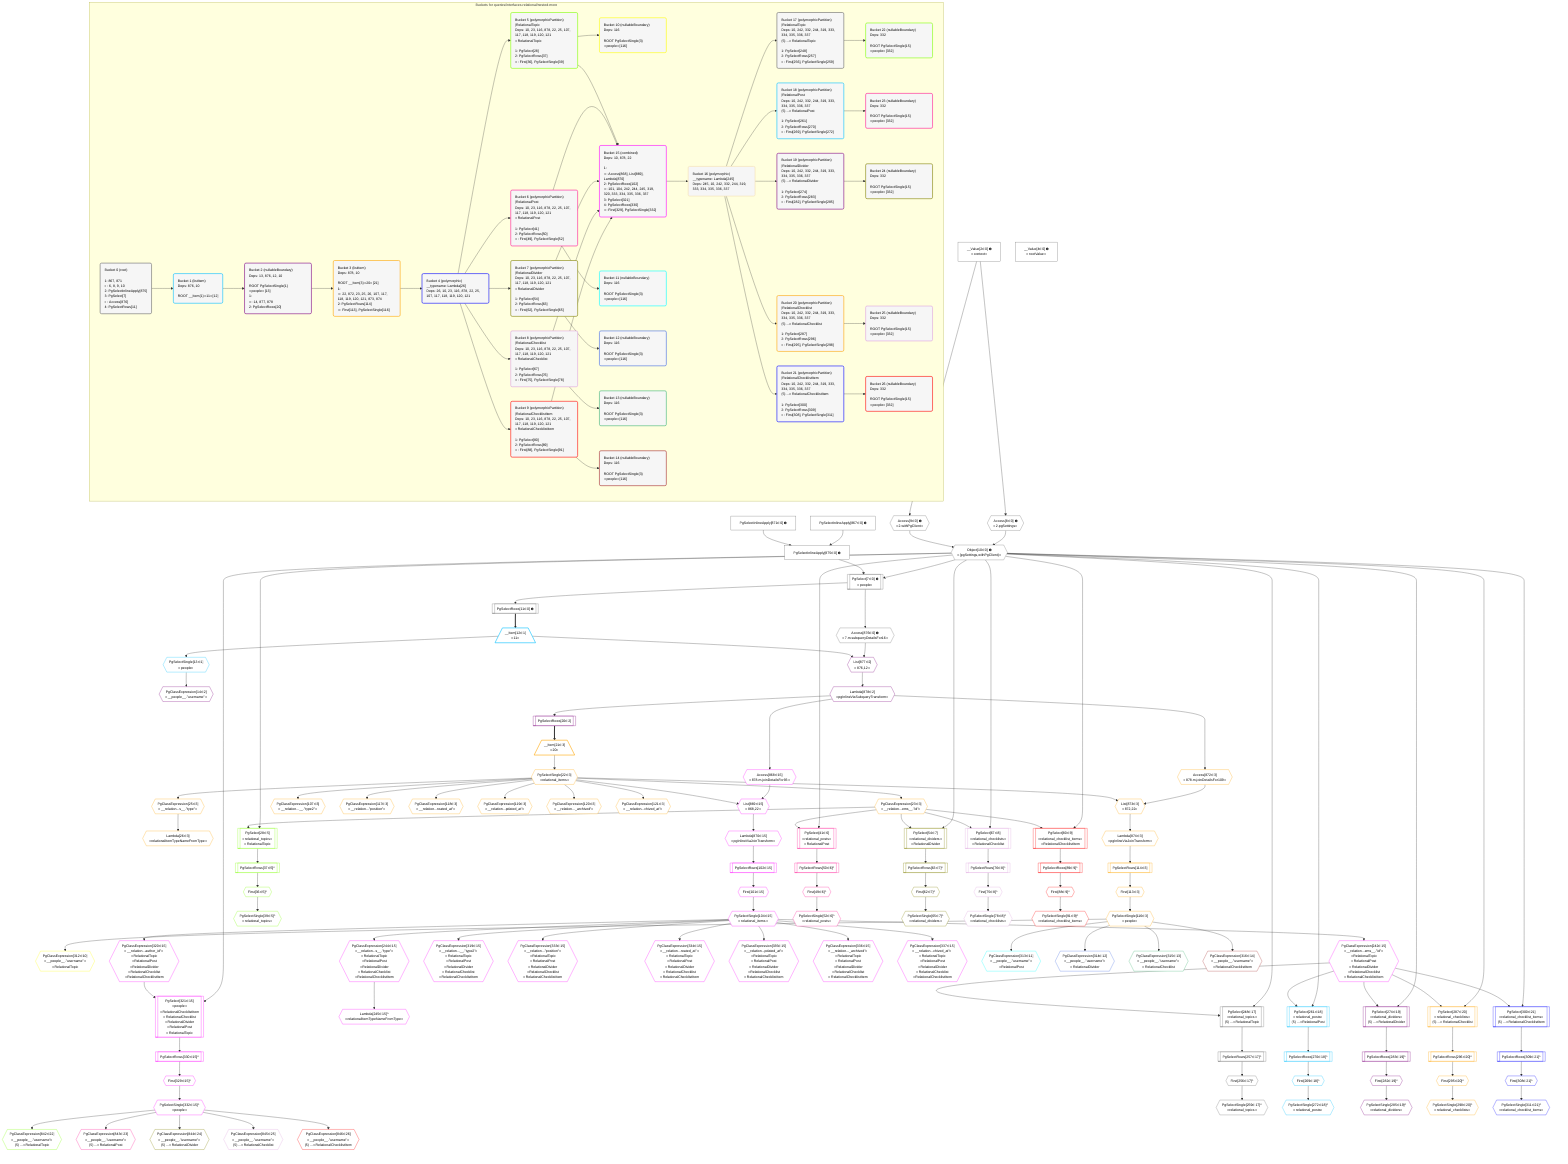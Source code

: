 %%{init: {'themeVariables': { 'fontSize': '12px'}}}%%
graph TD
    classDef path fill:#eee,stroke:#000,color:#000
    classDef plan fill:#fff,stroke-width:1px,color:#000
    classDef itemplan fill:#fff,stroke-width:2px,color:#000
    classDef unbatchedplan fill:#dff,stroke-width:1px,color:#000
    classDef sideeffectplan fill:#fcc,stroke-width:2px,color:#000
    classDef bucket fill:#f6f6f6,color:#000,stroke-width:2px,text-align:left

    subgraph "Buckets for queries/interfaces-relational/nested-more"
    Bucket0("Bucket 0 (root)<br /><br />1: 867, 871<br />ᐳ: 6, 8, 9, 10<br />2: PgSelectInlineApply[875]<br />3: PgSelect[7]<br />ᐳ: Access[876]<br />4: PgSelectRows[11]"):::bucket
    Bucket1("Bucket 1 (listItem)<br />Deps: 876, 10<br /><br />ROOT __Item{1}ᐸ11ᐳ[12]"):::bucket
    Bucket2("Bucket 2 (nullableBoundary)<br />Deps: 13, 876, 12, 10<br /><br />ROOT PgSelectSingle{1}ᐸpeopleᐳ[13]<br />1: <br />ᐳ: 14, 877, 878<br />2: PgSelectRows[20]"):::bucket
    Bucket3("Bucket 3 (listItem)<br />Deps: 878, 10<br /><br />ROOT __Item{3}ᐸ20ᐳ[21]<br />1: <br />ᐳ: 22, 872, 23, 25, 26, 107, 117, 118, 119, 120, 121, 873, 874<br />2: PgSelectRows[114]<br />ᐳ: First[113], PgSelectSingle[116]"):::bucket
    Bucket4("Bucket 4 (polymorphic)<br />__typename: Lambda[26]<br />Deps: 26, 10, 23, 116, 878, 22, 25, 107, 117, 118, 119, 120, 121"):::bucket
    Bucket5("Bucket 5 (polymorphicPartition)<br />|RelationalTopic<br />Deps: 10, 23, 116, 878, 22, 25, 107, 117, 118, 119, 120, 121<br />ᐳRelationalTopic<br /><br />1: PgSelect[28]<br />2: PgSelectRows[37]<br />ᐳ: First[36], PgSelectSingle[39]"):::bucket
    Bucket6("Bucket 6 (polymorphicPartition)<br />|RelationalPost<br />Deps: 10, 23, 116, 878, 22, 25, 107, 117, 118, 119, 120, 121<br />ᐳRelationalPost<br /><br />1: PgSelect[41]<br />2: PgSelectRows[50]<br />ᐳ: First[49], PgSelectSingle[52]"):::bucket
    Bucket7("Bucket 7 (polymorphicPartition)<br />|RelationalDivider<br />Deps: 10, 23, 116, 878, 22, 25, 107, 117, 118, 119, 120, 121<br />ᐳRelationalDivider<br /><br />1: PgSelect[54]<br />2: PgSelectRows[63]<br />ᐳ: First[62], PgSelectSingle[65]"):::bucket
    Bucket8("Bucket 8 (polymorphicPartition)<br />|RelationalChecklist<br />Deps: 10, 23, 116, 878, 22, 25, 107, 117, 118, 119, 120, 121<br />ᐳRelationalChecklist<br /><br />1: PgSelect[67]<br />2: PgSelectRows[76]<br />ᐳ: First[75], PgSelectSingle[78]"):::bucket
    Bucket9("Bucket 9 (polymorphicPartition)<br />|RelationalChecklistItem<br />Deps: 10, 23, 116, 878, 22, 25, 107, 117, 118, 119, 120, 121<br />ᐳRelationalChecklistItem<br /><br />1: PgSelect[80]<br />2: PgSelectRows[89]<br />ᐳ: First[88], PgSelectSingle[91]"):::bucket
    Bucket10("Bucket 10 (nullableBoundary)<br />Deps: 116<br /><br />ROOT PgSelectSingle{3}ᐸpeopleᐳ[116]"):::bucket
    Bucket11("Bucket 11 (nullableBoundary)<br />Deps: 116<br /><br />ROOT PgSelectSingle{3}ᐸpeopleᐳ[116]"):::bucket
    Bucket12("Bucket 12 (nullableBoundary)<br />Deps: 116<br /><br />ROOT PgSelectSingle{3}ᐸpeopleᐳ[116]"):::bucket
    Bucket13("Bucket 13 (nullableBoundary)<br />Deps: 116<br /><br />ROOT PgSelectSingle{3}ᐸpeopleᐳ[116]"):::bucket
    Bucket14("Bucket 14 (nullableBoundary)<br />Deps: 116<br /><br />ROOT PgSelectSingle{3}ᐸpeopleᐳ[116]"):::bucket
    Bucket15("Bucket 15 (combined)<br />Deps: 10, 878, 22<br /><br />1: <br />ᐳ: Access[868], List[869], Lambda[870]<br />2: PgSelectRows[102]<br />ᐳ: 101, 104, 242, 244, 245, 319, 320, 333, 334, 335, 336, 337<br />3: PgSelect[321]<br />4: PgSelectRows[330]<br />ᐳ: First[329], PgSelectSingle[332]"):::bucket
    Bucket16("Bucket 16 (polymorphic)<br />__typename: Lambda[245]<br />Deps: 245, 10, 242, 332, 244, 319, 333, 334, 335, 336, 337"):::bucket
    Bucket17("Bucket 17 (polymorphicPartition)<br />|RelationalTopic<br />Deps: 10, 242, 332, 244, 319, 333, 334, 335, 336, 337<br />(5) ...ᐳRelationalTopic<br /><br />1: PgSelect[248]<br />2: PgSelectRows[257]<br />ᐳ: First[256], PgSelectSingle[259]"):::bucket
    Bucket18("Bucket 18 (polymorphicPartition)<br />|RelationalPost<br />Deps: 10, 242, 332, 244, 319, 333, 334, 335, 336, 337<br />(5) ...ᐳRelationalPost<br /><br />1: PgSelect[261]<br />2: PgSelectRows[270]<br />ᐳ: First[269], PgSelectSingle[272]"):::bucket
    Bucket19("Bucket 19 (polymorphicPartition)<br />|RelationalDivider<br />Deps: 10, 242, 332, 244, 319, 333, 334, 335, 336, 337<br />(5) ...ᐳRelationalDivider<br /><br />1: PgSelect[274]<br />2: PgSelectRows[283]<br />ᐳ: First[282], PgSelectSingle[285]"):::bucket
    Bucket20("Bucket 20 (polymorphicPartition)<br />|RelationalChecklist<br />Deps: 10, 242, 332, 244, 319, 333, 334, 335, 336, 337<br />(5) ...ᐳRelationalChecklist<br /><br />1: PgSelect[287]<br />2: PgSelectRows[296]<br />ᐳ: First[295], PgSelectSingle[298]"):::bucket
    Bucket21("Bucket 21 (polymorphicPartition)<br />|RelationalChecklistItem<br />Deps: 10, 242, 332, 244, 319, 333, 334, 335, 336, 337<br />(5) ...ᐳRelationalChecklistItem<br /><br />1: PgSelect[300]<br />2: PgSelectRows[309]<br />ᐳ: First[308], PgSelectSingle[311]"):::bucket
    Bucket22("Bucket 22 (nullableBoundary)<br />Deps: 332<br /><br />ROOT PgSelectSingle{15}ᐸpeopleᐳ[332]"):::bucket
    Bucket23("Bucket 23 (nullableBoundary)<br />Deps: 332<br /><br />ROOT PgSelectSingle{15}ᐸpeopleᐳ[332]"):::bucket
    Bucket24("Bucket 24 (nullableBoundary)<br />Deps: 332<br /><br />ROOT PgSelectSingle{15}ᐸpeopleᐳ[332]"):::bucket
    Bucket25("Bucket 25 (nullableBoundary)<br />Deps: 332<br /><br />ROOT PgSelectSingle{15}ᐸpeopleᐳ[332]"):::bucket
    Bucket26("Bucket 26 (nullableBoundary)<br />Deps: 332<br /><br />ROOT PgSelectSingle{15}ᐸpeopleᐳ[332]"):::bucket
    end
    Bucket0 --> Bucket1
    Bucket1 --> Bucket2
    Bucket2 --> Bucket3
    Bucket3 --> Bucket4
    Bucket4 --> Bucket5 & Bucket6 & Bucket7 & Bucket8 & Bucket9
    Bucket5 --> Bucket10 & Bucket15
    Bucket6 --> Bucket11 & Bucket15
    Bucket7 --> Bucket12 & Bucket15
    Bucket8 --> Bucket13 & Bucket15
    Bucket9 --> Bucket14 & Bucket15
    Bucket15 --> Bucket16
    Bucket16 --> Bucket17 & Bucket18 & Bucket19 & Bucket20 & Bucket21
    Bucket17 --> Bucket22
    Bucket18 --> Bucket23
    Bucket19 --> Bucket24
    Bucket20 --> Bucket25
    Bucket21 --> Bucket26

    %% plan dependencies
    PgSelectInlineApply875["PgSelectInlineApply[875∈0] ➊"]:::plan
    PgSelectInlineApply867["PgSelectInlineApply[867∈0] ➊"]:::plan
    PgSelectInlineApply871["PgSelectInlineApply[871∈0] ➊"]:::plan
    PgSelectInlineApply867 & PgSelectInlineApply871 --> PgSelectInlineApply875
    PgSelect7[["PgSelect[7∈0] ➊<br />ᐸpeopleᐳ"]]:::plan
    Object10{{"Object[10∈0] ➊<br />ᐸ{pgSettings,withPgClient}ᐳ"}}:::plan
    Object10 & PgSelectInlineApply875 --> PgSelect7
    Access8{{"Access[8∈0] ➊<br />ᐸ2.pgSettingsᐳ"}}:::plan
    Access9{{"Access[9∈0] ➊<br />ᐸ2.withPgClientᐳ"}}:::plan
    Access8 & Access9 --> Object10
    __Value2["__Value[2∈0] ➊<br />ᐸcontextᐳ"]:::plan
    __Value2 --> Access8
    __Value2 --> Access9
    PgSelectRows11[["PgSelectRows[11∈0] ➊"]]:::plan
    PgSelect7 --> PgSelectRows11
    Access876{{"Access[876∈0] ➊<br />ᐸ7.m.subqueryDetailsFor16ᐳ"}}:::plan
    PgSelect7 --> Access876
    __Value4["__Value[4∈0] ➊<br />ᐸrootValueᐳ"]:::plan
    __Item12[/"__Item[12∈1]<br />ᐸ11ᐳ"\]:::itemplan
    PgSelectRows11 ==> __Item12
    PgSelectSingle13{{"PgSelectSingle[13∈1]<br />ᐸpeopleᐳ"}}:::plan
    __Item12 --> PgSelectSingle13
    List877{{"List[877∈2]<br />ᐸ876,12ᐳ"}}:::plan
    Access876 & __Item12 --> List877
    PgClassExpression14{{"PgClassExpression[14∈2]<br />ᐸ__people__.”username”ᐳ"}}:::plan
    PgSelectSingle13 --> PgClassExpression14
    PgSelectRows20[["PgSelectRows[20∈2]"]]:::plan
    Lambda878{{"Lambda[878∈2]<br />ᐸpgInlineViaSubqueryTransformᐳ"}}:::plan
    Lambda878 --> PgSelectRows20
    List877 --> Lambda878
    List873{{"List[873∈3]<br />ᐸ872,22ᐳ"}}:::plan
    Access872{{"Access[872∈3]<br />ᐸ878.m.joinDetailsFor109ᐳ"}}:::plan
    PgSelectSingle22{{"PgSelectSingle[22∈3]<br />ᐸrelational_itemsᐳ"}}:::plan
    Access872 & PgSelectSingle22 --> List873
    __Item21[/"__Item[21∈3]<br />ᐸ20ᐳ"\]:::itemplan
    PgSelectRows20 ==> __Item21
    __Item21 --> PgSelectSingle22
    PgClassExpression23{{"PgClassExpression[23∈3]<br />ᐸ__relation...ems__.”id”ᐳ"}}:::plan
    PgSelectSingle22 --> PgClassExpression23
    PgClassExpression25{{"PgClassExpression[25∈3]<br />ᐸ__relation...s__.”type”ᐳ"}}:::plan
    PgSelectSingle22 --> PgClassExpression25
    Lambda26{{"Lambda[26∈3]<br />ᐸrelationalItemTypeNameFromTypeᐳ"}}:::plan
    PgClassExpression25 --> Lambda26
    PgClassExpression107{{"PgClassExpression[107∈3]<br />ᐸ__relation...__.”type2”ᐳ"}}:::plan
    PgSelectSingle22 --> PgClassExpression107
    First113{{"First[113∈3]"}}:::plan
    PgSelectRows114[["PgSelectRows[114∈3]"]]:::plan
    PgSelectRows114 --> First113
    Lambda874{{"Lambda[874∈3]<br />ᐸpgInlineViaJoinTransformᐳ"}}:::plan
    Lambda874 --> PgSelectRows114
    PgSelectSingle116{{"PgSelectSingle[116∈3]<br />ᐸpeopleᐳ"}}:::plan
    First113 --> PgSelectSingle116
    PgClassExpression117{{"PgClassExpression[117∈3]<br />ᐸ__relation...”position”ᐳ"}}:::plan
    PgSelectSingle22 --> PgClassExpression117
    PgClassExpression118{{"PgClassExpression[118∈3]<br />ᐸ__relation...reated_at”ᐳ"}}:::plan
    PgSelectSingle22 --> PgClassExpression118
    PgClassExpression119{{"PgClassExpression[119∈3]<br />ᐸ__relation...pdated_at”ᐳ"}}:::plan
    PgSelectSingle22 --> PgClassExpression119
    PgClassExpression120{{"PgClassExpression[120∈3]<br />ᐸ__relation..._archived”ᐳ"}}:::plan
    PgSelectSingle22 --> PgClassExpression120
    PgClassExpression121{{"PgClassExpression[121∈3]<br />ᐸ__relation...chived_at”ᐳ"}}:::plan
    PgSelectSingle22 --> PgClassExpression121
    Lambda878 --> Access872
    List873 --> Lambda874
    PgSelect28[["PgSelect[28∈5]<br />ᐸrelational_topicsᐳ<br />ᐳRelationalTopic"]]:::plan
    Object10 & PgClassExpression23 --> PgSelect28
    First36{{"First[36∈5]^"}}:::plan
    PgSelectRows37[["PgSelectRows[37∈5]^"]]:::plan
    PgSelectRows37 --> First36
    PgSelect28 --> PgSelectRows37
    PgSelectSingle39{{"PgSelectSingle[39∈5]^<br />ᐸrelational_topicsᐳ"}}:::plan
    First36 --> PgSelectSingle39
    PgClassExpression312{{"PgClassExpression[312∈10]<br />ᐸ__people__.”username”ᐳ<br />ᐳRelationalTopic"}}:::plan
    PgSelectSingle116 --> PgClassExpression312
    PgSelect321[["PgSelect[321∈15]<br />ᐸpeopleᐳ<br />ᐳRelationalChecklistItem<br />ᐳRelationalChecklist<br />ᐳRelationalDivider<br />ᐳRelationalPost<br />ᐳRelationalTopic"]]:::plan
    PgClassExpression320{{"PgClassExpression[320∈15]<br />ᐸ__relation...author_id”ᐳ<br />ᐳRelationalTopic<br />ᐳRelationalPost<br />ᐳRelationalDivider<br />ᐳRelationalChecklist<br />ᐳRelationalChecklistItem"}}:::plan
    Object10 & PgClassExpression320 --> PgSelect321
    List869{{"List[869∈15]<br />ᐸ868,22ᐳ"}}:::plan
    Access868{{"Access[868∈15]<br />ᐸ878.m.joinDetailsFor93ᐳ"}}:::plan
    Access868 & PgSelectSingle22 --> List869
    First101{{"First[101∈15]"}}:::plan
    PgSelectRows102[["PgSelectRows[102∈15]"]]:::plan
    PgSelectRows102 --> First101
    Lambda870{{"Lambda[870∈15]<br />ᐸpgInlineViaJoinTransformᐳ"}}:::plan
    Lambda870 --> PgSelectRows102
    PgSelectSingle104{{"PgSelectSingle[104∈15]<br />ᐸrelational_itemsᐳ"}}:::plan
    First101 --> PgSelectSingle104
    PgClassExpression242{{"PgClassExpression[242∈15]<br />ᐸ__relation...ems__.”id”ᐳ<br />ᐳRelationalTopic<br />ᐳRelationalPost<br />ᐳRelationalDivider<br />ᐳRelationalChecklist<br />ᐳRelationalChecklistItem"}}:::plan
    PgSelectSingle104 --> PgClassExpression242
    PgClassExpression244{{"PgClassExpression[244∈15]<br />ᐸ__relation...s__.”type”ᐳ<br />ᐳRelationalTopic<br />ᐳRelationalPost<br />ᐳRelationalDivider<br />ᐳRelationalChecklist<br />ᐳRelationalChecklistItem"}}:::plan
    PgSelectSingle104 --> PgClassExpression244
    Lambda245{{"Lambda[245∈15]^<br />ᐸrelationalItemTypeNameFromTypeᐳ"}}:::plan
    PgClassExpression244 --> Lambda245
    PgClassExpression319{{"PgClassExpression[319∈15]<br />ᐸ__relation...__.”type2”ᐳ<br />ᐳRelationalTopic<br />ᐳRelationalPost<br />ᐳRelationalDivider<br />ᐳRelationalChecklist<br />ᐳRelationalChecklistItem"}}:::plan
    PgSelectSingle104 --> PgClassExpression319
    PgSelectSingle104 --> PgClassExpression320
    First329{{"First[329∈15]^"}}:::plan
    PgSelectRows330[["PgSelectRows[330∈15]^"]]:::plan
    PgSelectRows330 --> First329
    PgSelect321 --> PgSelectRows330
    PgSelectSingle332{{"PgSelectSingle[332∈15]^<br />ᐸpeopleᐳ"}}:::plan
    First329 --> PgSelectSingle332
    PgClassExpression333{{"PgClassExpression[333∈15]<br />ᐸ__relation...”position”ᐳ<br />ᐳRelationalTopic<br />ᐳRelationalPost<br />ᐳRelationalDivider<br />ᐳRelationalChecklist<br />ᐳRelationalChecklistItem"}}:::plan
    PgSelectSingle104 --> PgClassExpression333
    PgClassExpression334{{"PgClassExpression[334∈15]<br />ᐸ__relation...reated_at”ᐳ<br />ᐳRelationalTopic<br />ᐳRelationalPost<br />ᐳRelationalDivider<br />ᐳRelationalChecklist<br />ᐳRelationalChecklistItem"}}:::plan
    PgSelectSingle104 --> PgClassExpression334
    PgClassExpression335{{"PgClassExpression[335∈15]<br />ᐸ__relation...pdated_at”ᐳ<br />ᐳRelationalTopic<br />ᐳRelationalPost<br />ᐳRelationalDivider<br />ᐳRelationalChecklist<br />ᐳRelationalChecklistItem"}}:::plan
    PgSelectSingle104 --> PgClassExpression335
    PgClassExpression336{{"PgClassExpression[336∈15]<br />ᐸ__relation..._archived”ᐳ<br />ᐳRelationalTopic<br />ᐳRelationalPost<br />ᐳRelationalDivider<br />ᐳRelationalChecklist<br />ᐳRelationalChecklistItem"}}:::plan
    PgSelectSingle104 --> PgClassExpression336
    PgClassExpression337{{"PgClassExpression[337∈15]<br />ᐸ__relation...chived_at”ᐳ<br />ᐳRelationalTopic<br />ᐳRelationalPost<br />ᐳRelationalDivider<br />ᐳRelationalChecklist<br />ᐳRelationalChecklistItem"}}:::plan
    PgSelectSingle104 --> PgClassExpression337
    Lambda878 --> Access868
    List869 --> Lambda870
    PgSelect248[["PgSelect[248∈17]<br />ᐸrelational_topicsᐳ<br />(5) ...ᐳRelationalTopic"]]:::plan
    Object10 & PgClassExpression242 --> PgSelect248
    First256{{"First[256∈17]^"}}:::plan
    PgSelectRows257[["PgSelectRows[257∈17]^"]]:::plan
    PgSelectRows257 --> First256
    PgSelect248 --> PgSelectRows257
    PgSelectSingle259{{"PgSelectSingle[259∈17]^<br />ᐸrelational_topicsᐳ"}}:::plan
    First256 --> PgSelectSingle259
    PgClassExpression842{{"PgClassExpression[842∈22]<br />ᐸ__people__.”username”ᐳ<br />(5) ...ᐳRelationalTopic"}}:::plan
    PgSelectSingle332 --> PgClassExpression842
    PgSelect261[["PgSelect[261∈18]<br />ᐸrelational_postsᐳ<br />(5) ...ᐳRelationalPost"]]:::plan
    Object10 & PgClassExpression242 --> PgSelect261
    First269{{"First[269∈18]^"}}:::plan
    PgSelectRows270[["PgSelectRows[270∈18]^"]]:::plan
    PgSelectRows270 --> First269
    PgSelect261 --> PgSelectRows270
    PgSelectSingle272{{"PgSelectSingle[272∈18]^<br />ᐸrelational_postsᐳ"}}:::plan
    First269 --> PgSelectSingle272
    PgClassExpression843{{"PgClassExpression[843∈23]<br />ᐸ__people__.”username”ᐳ<br />(5) ...ᐳRelationalPost"}}:::plan
    PgSelectSingle332 --> PgClassExpression843
    PgSelect274[["PgSelect[274∈19]<br />ᐸrelational_dividersᐳ<br />(5) ...ᐳRelationalDivider"]]:::plan
    Object10 & PgClassExpression242 --> PgSelect274
    First282{{"First[282∈19]^"}}:::plan
    PgSelectRows283[["PgSelectRows[283∈19]^"]]:::plan
    PgSelectRows283 --> First282
    PgSelect274 --> PgSelectRows283
    PgSelectSingle285{{"PgSelectSingle[285∈19]^<br />ᐸrelational_dividersᐳ"}}:::plan
    First282 --> PgSelectSingle285
    PgClassExpression844{{"PgClassExpression[844∈24]<br />ᐸ__people__.”username”ᐳ<br />(5) ...ᐳRelationalDivider"}}:::plan
    PgSelectSingle332 --> PgClassExpression844
    PgSelect287[["PgSelect[287∈20]<br />ᐸrelational_checklistsᐳ<br />(5) ...ᐳRelationalChecklist"]]:::plan
    Object10 & PgClassExpression242 --> PgSelect287
    First295{{"First[295∈20]^"}}:::plan
    PgSelectRows296[["PgSelectRows[296∈20]^"]]:::plan
    PgSelectRows296 --> First295
    PgSelect287 --> PgSelectRows296
    PgSelectSingle298{{"PgSelectSingle[298∈20]^<br />ᐸrelational_checklistsᐳ"}}:::plan
    First295 --> PgSelectSingle298
    PgClassExpression845{{"PgClassExpression[845∈25]<br />ᐸ__people__.”username”ᐳ<br />(5) ...ᐳRelationalChecklist"}}:::plan
    PgSelectSingle332 --> PgClassExpression845
    PgSelect300[["PgSelect[300∈21]<br />ᐸrelational_checklist_itemsᐳ<br />(5) ...ᐳRelationalChecklistItem"]]:::plan
    Object10 & PgClassExpression242 --> PgSelect300
    First308{{"First[308∈21]^"}}:::plan
    PgSelectRows309[["PgSelectRows[309∈21]^"]]:::plan
    PgSelectRows309 --> First308
    PgSelect300 --> PgSelectRows309
    PgSelectSingle311{{"PgSelectSingle[311∈21]^<br />ᐸrelational_checklist_itemsᐳ"}}:::plan
    First308 --> PgSelectSingle311
    PgClassExpression846{{"PgClassExpression[846∈26]<br />ᐸ__people__.”username”ᐳ<br />(5) ...ᐳRelationalChecklistItem"}}:::plan
    PgSelectSingle332 --> PgClassExpression846
    PgSelect41[["PgSelect[41∈6]<br />ᐸrelational_postsᐳ<br />ᐳRelationalPost"]]:::plan
    Object10 & PgClassExpression23 --> PgSelect41
    First49{{"First[49∈6]^"}}:::plan
    PgSelectRows50[["PgSelectRows[50∈6]^"]]:::plan
    PgSelectRows50 --> First49
    PgSelect41 --> PgSelectRows50
    PgSelectSingle52{{"PgSelectSingle[52∈6]^<br />ᐸrelational_postsᐳ"}}:::plan
    First49 --> PgSelectSingle52
    PgClassExpression313{{"PgClassExpression[313∈11]<br />ᐸ__people__.”username”ᐳ<br />ᐳRelationalPost"}}:::plan
    PgSelectSingle116 --> PgClassExpression313
    PgSelect54[["PgSelect[54∈7]<br />ᐸrelational_dividersᐳ<br />ᐳRelationalDivider"]]:::plan
    Object10 & PgClassExpression23 --> PgSelect54
    First62{{"First[62∈7]^"}}:::plan
    PgSelectRows63[["PgSelectRows[63∈7]^"]]:::plan
    PgSelectRows63 --> First62
    PgSelect54 --> PgSelectRows63
    PgSelectSingle65{{"PgSelectSingle[65∈7]^<br />ᐸrelational_dividersᐳ"}}:::plan
    First62 --> PgSelectSingle65
    PgClassExpression314{{"PgClassExpression[314∈12]<br />ᐸ__people__.”username”ᐳ<br />ᐳRelationalDivider"}}:::plan
    PgSelectSingle116 --> PgClassExpression314
    PgSelect67[["PgSelect[67∈8]<br />ᐸrelational_checklistsᐳ<br />ᐳRelationalChecklist"]]:::plan
    Object10 & PgClassExpression23 --> PgSelect67
    First75{{"First[75∈8]^"}}:::plan
    PgSelectRows76[["PgSelectRows[76∈8]^"]]:::plan
    PgSelectRows76 --> First75
    PgSelect67 --> PgSelectRows76
    PgSelectSingle78{{"PgSelectSingle[78∈8]^<br />ᐸrelational_checklistsᐳ"}}:::plan
    First75 --> PgSelectSingle78
    PgClassExpression315{{"PgClassExpression[315∈13]<br />ᐸ__people__.”username”ᐳ<br />ᐳRelationalChecklist"}}:::plan
    PgSelectSingle116 --> PgClassExpression315
    PgSelect80[["PgSelect[80∈9]<br />ᐸrelational_checklist_itemsᐳ<br />ᐳRelationalChecklistItem"]]:::plan
    Object10 & PgClassExpression23 --> PgSelect80
    First88{{"First[88∈9]^"}}:::plan
    PgSelectRows89[["PgSelectRows[89∈9]^"]]:::plan
    PgSelectRows89 --> First88
    PgSelect80 --> PgSelectRows89
    PgSelectSingle91{{"PgSelectSingle[91∈9]^<br />ᐸrelational_checklist_itemsᐳ"}}:::plan
    First88 --> PgSelectSingle91
    PgClassExpression316{{"PgClassExpression[316∈14]<br />ᐸ__people__.”username”ᐳ<br />ᐳRelationalChecklistItem"}}:::plan
    PgSelectSingle116 --> PgClassExpression316

    %% define steps
    classDef bucket0 stroke:#696969
    class Bucket0,__Value2,__Value4,PgSelect7,Access8,Access9,Object10,PgSelectRows11,PgSelectInlineApply867,PgSelectInlineApply871,PgSelectInlineApply875,Access876 bucket0
    classDef bucket1 stroke:#00bfff
    class Bucket1,__Item12,PgSelectSingle13 bucket1
    classDef bucket2 stroke:#7f007f
    class Bucket2,PgClassExpression14,PgSelectRows20,List877,Lambda878 bucket2
    classDef bucket3 stroke:#ffa500
    class Bucket3,__Item21,PgSelectSingle22,PgClassExpression23,PgClassExpression25,Lambda26,PgClassExpression107,First113,PgSelectRows114,PgSelectSingle116,PgClassExpression117,PgClassExpression118,PgClassExpression119,PgClassExpression120,PgClassExpression121,Access872,List873,Lambda874 bucket3
    classDef bucket4 stroke:#0000ff
    class Bucket4 bucket4
    classDef bucket5 stroke:#7fff00
    class Bucket5,PgSelect28,First36,PgSelectRows37,PgSelectSingle39 bucket5
    classDef bucket6 stroke:#ff1493
    class Bucket6,PgSelect41,First49,PgSelectRows50,PgSelectSingle52 bucket6
    classDef bucket7 stroke:#808000
    class Bucket7,PgSelect54,First62,PgSelectRows63,PgSelectSingle65 bucket7
    classDef bucket8 stroke:#dda0dd
    class Bucket8,PgSelect67,First75,PgSelectRows76,PgSelectSingle78 bucket8
    classDef bucket9 stroke:#ff0000
    class Bucket9,PgSelect80,First88,PgSelectRows89,PgSelectSingle91 bucket9
    classDef bucket10 stroke:#ffff00
    class Bucket10,PgClassExpression312 bucket10
    classDef bucket11 stroke:#00ffff
    class Bucket11,PgClassExpression313 bucket11
    classDef bucket12 stroke:#4169e1
    class Bucket12,PgClassExpression314 bucket12
    classDef bucket13 stroke:#3cb371
    class Bucket13,PgClassExpression315 bucket13
    classDef bucket14 stroke:#a52a2a
    class Bucket14,PgClassExpression316 bucket14
    classDef bucket15 stroke:#ff00ff
    class Bucket15,First101,PgSelectRows102,PgSelectSingle104,PgClassExpression242,PgClassExpression244,Lambda245,PgClassExpression319,PgClassExpression320,PgSelect321,First329,PgSelectRows330,PgSelectSingle332,PgClassExpression333,PgClassExpression334,PgClassExpression335,PgClassExpression336,PgClassExpression337,Access868,List869,Lambda870 bucket15
    classDef bucket16 stroke:#f5deb3
    class Bucket16 bucket16
    classDef bucket17 stroke:#696969
    class Bucket17,PgSelect248,First256,PgSelectRows257,PgSelectSingle259 bucket17
    classDef bucket18 stroke:#00bfff
    class Bucket18,PgSelect261,First269,PgSelectRows270,PgSelectSingle272 bucket18
    classDef bucket19 stroke:#7f007f
    class Bucket19,PgSelect274,First282,PgSelectRows283,PgSelectSingle285 bucket19
    classDef bucket20 stroke:#ffa500
    class Bucket20,PgSelect287,First295,PgSelectRows296,PgSelectSingle298 bucket20
    classDef bucket21 stroke:#0000ff
    class Bucket21,PgSelect300,First308,PgSelectRows309,PgSelectSingle311 bucket21
    classDef bucket22 stroke:#7fff00
    class Bucket22,PgClassExpression842 bucket22
    classDef bucket23 stroke:#ff1493
    class Bucket23,PgClassExpression843 bucket23
    classDef bucket24 stroke:#808000
    class Bucket24,PgClassExpression844 bucket24
    classDef bucket25 stroke:#dda0dd
    class Bucket25,PgClassExpression845 bucket25
    classDef bucket26 stroke:#ff0000
    class Bucket26,PgClassExpression846 bucket26